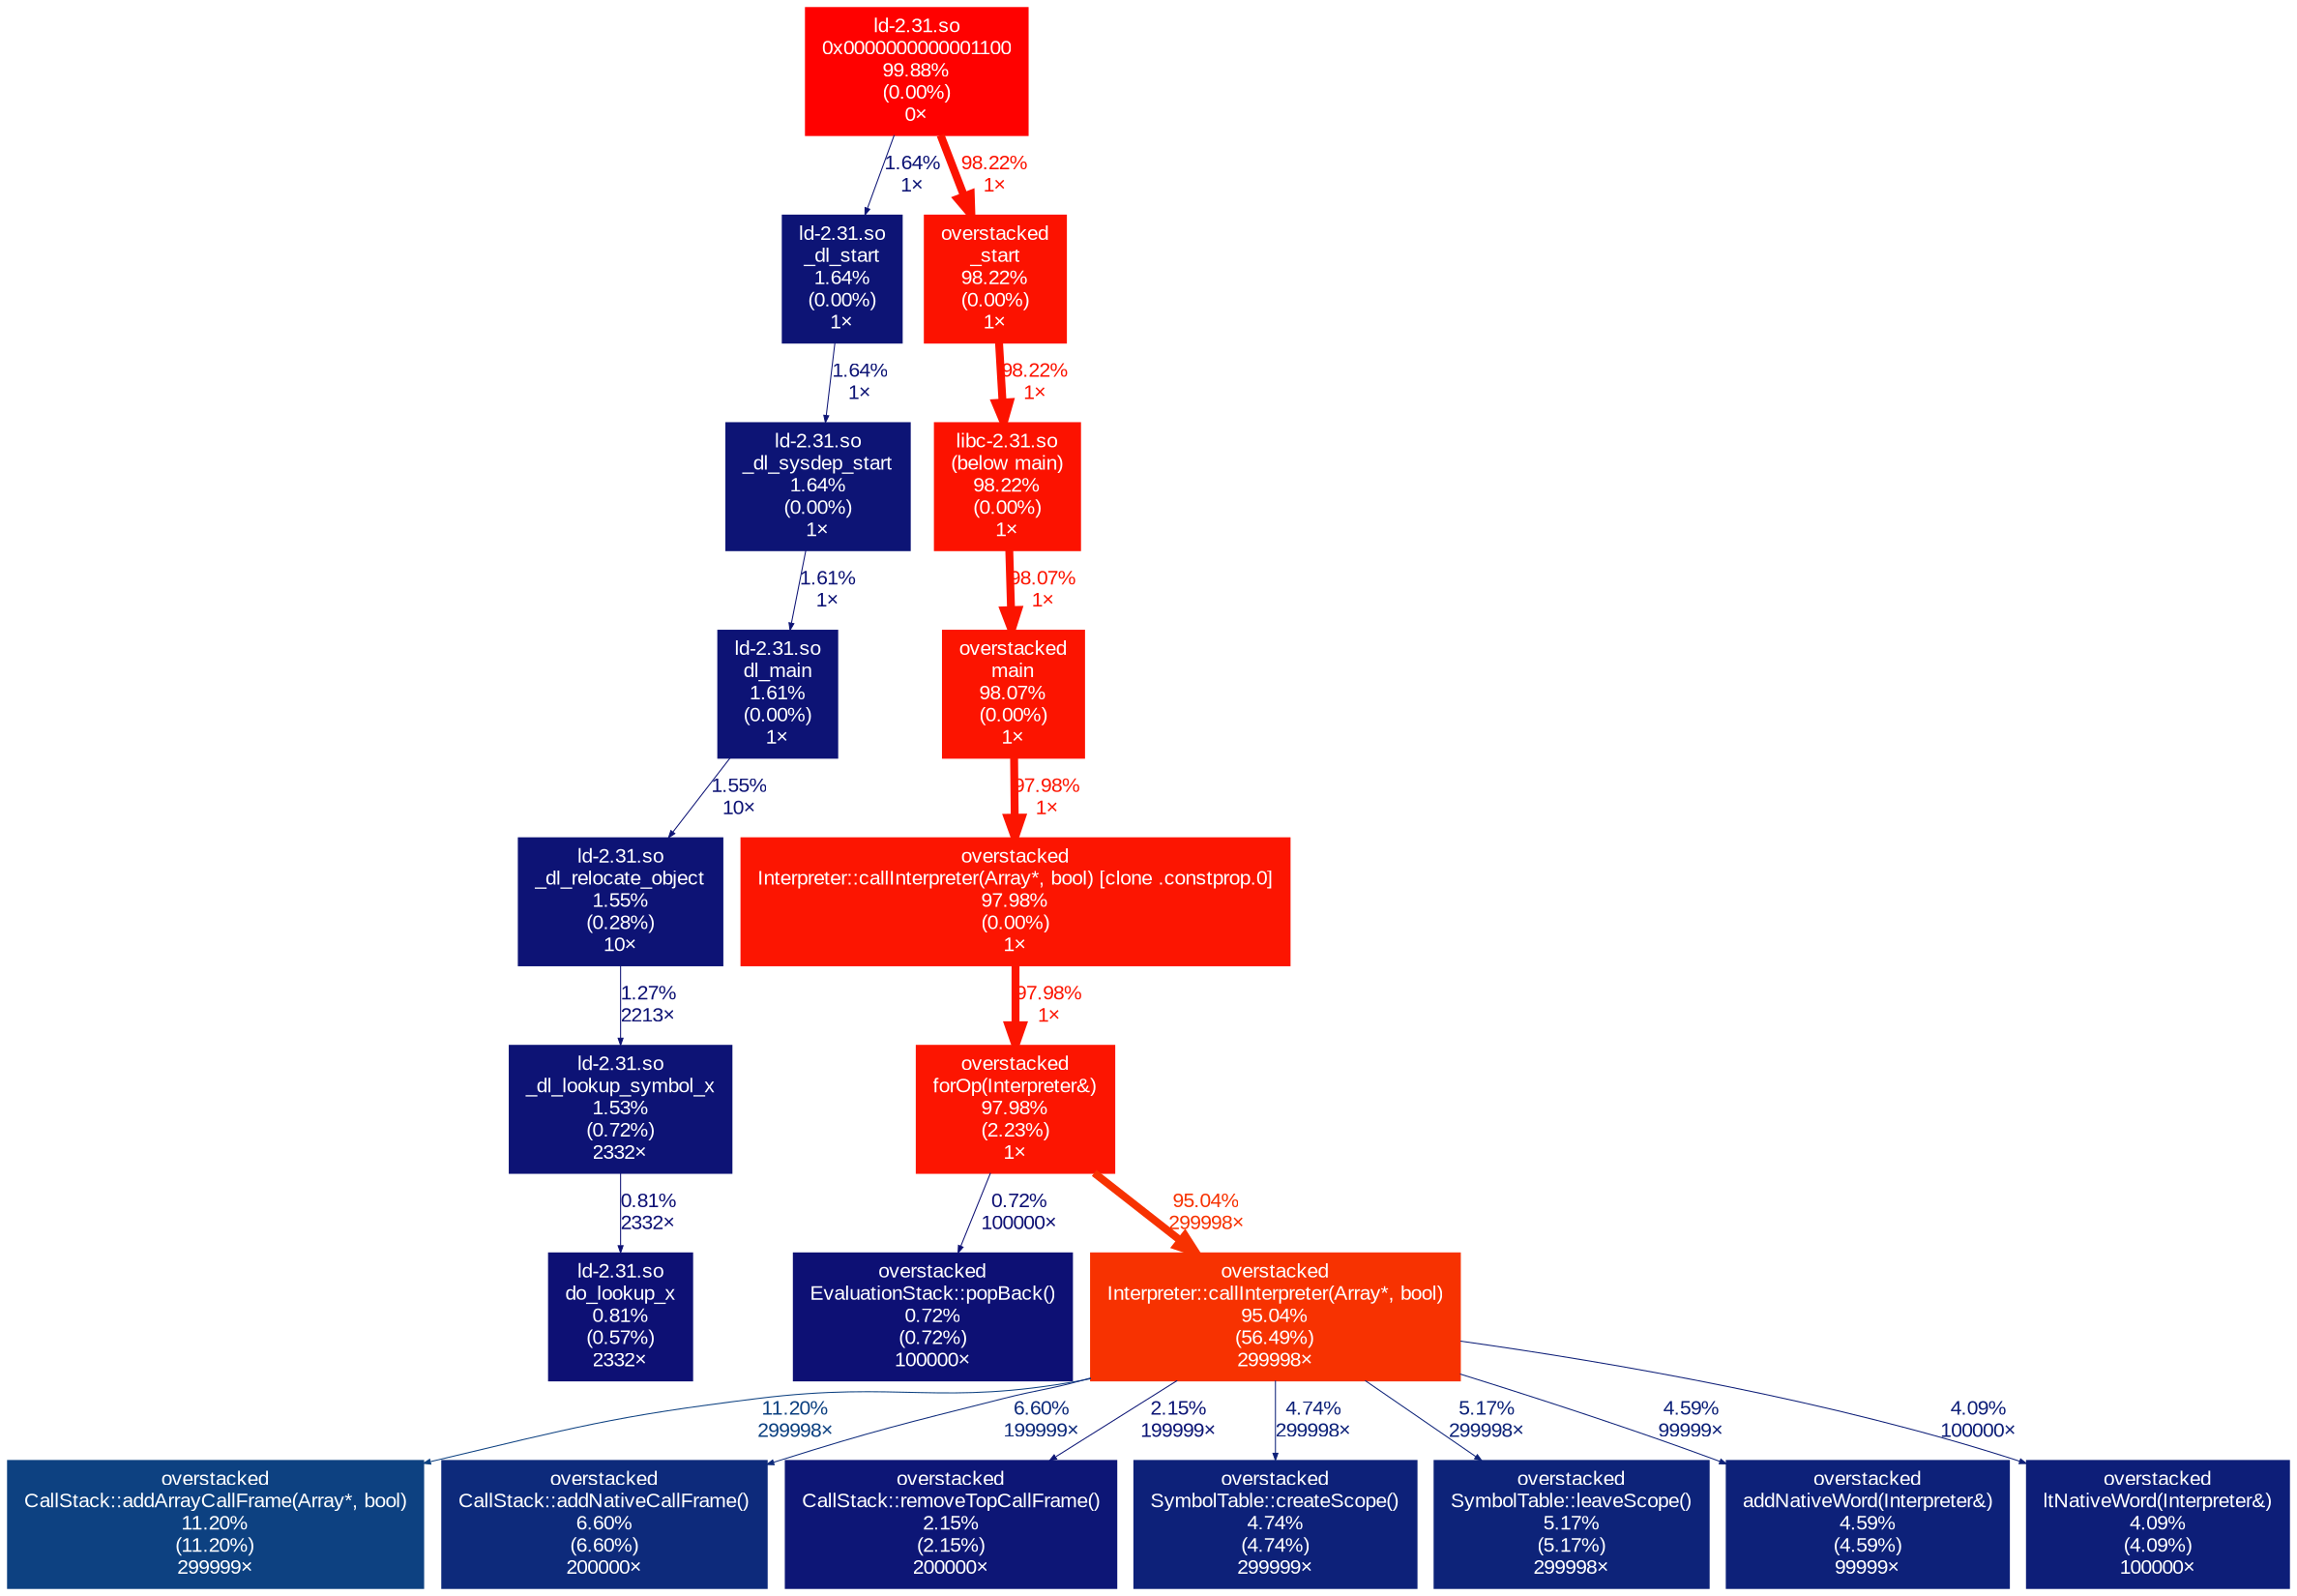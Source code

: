 digraph {
	graph [fontname=Arial, nodesep=0.125, ranksep=0.25];
	node [fontcolor=white, fontname=Arial, height=0, shape=box, style=filled, width=0];
	edge [fontname=Arial];
	"(below main)" [color="#fc1200", fontcolor="#ffffff", fontsize="10.00", label="libc-2.31.so\n(below main)\n98.22%\n(0.00%)\n1×"];
	"(below main)" -> main [arrowsize="0.99", color="#fc1400", fontcolor="#fc1400", fontsize="10.00", label="98.07%\n1×", labeldistance="3.92", penwidth="3.92"];
	"0x0000000000001100" [color="#ff0100", fontcolor="#ffffff", fontsize="10.00", label="ld-2.31.so\n0x0000000000001100\n99.88%\n(0.00%)\n0×"];
	"0x0000000000001100" -> "_dl_start" [arrowsize="0.35", color="#0d1475", fontcolor="#0d1475", fontsize="10.00", label="1.64%\n1×", labeldistance="0.50", penwidth="0.50"];
	"0x0000000000001100" -> "_start" [arrowsize="0.99", color="#fc1200", fontcolor="#fc1200", fontsize="10.00", label="98.22%\n1×", labeldistance="3.93", penwidth="3.93"];
	"CallStack::addArrayCallFrame(Array*, bool)" [color="#0d4181", fontcolor="#ffffff", fontsize="10.00", label="overstacked\nCallStack::addArrayCallFrame(Array*, bool)\n11.20%\n(11.20%)\n299999×"];
	"CallStack::addNativeCallFrame()" [color="#0d2a7b", fontcolor="#ffffff", fontsize="10.00", label="overstacked\nCallStack::addNativeCallFrame()\n6.60%\n(6.60%)\n200000×"];
	"CallStack::removeTopCallFrame()" [color="#0d1676", fontcolor="#ffffff", fontsize="10.00", label="overstacked\nCallStack::removeTopCallFrame()\n2.15%\n(2.15%)\n200000×"];
	"EvaluationStack::popBack()" [color="#0d1074", fontcolor="#ffffff", fontsize="10.00", label="overstacked\nEvaluationStack::popBack()\n0.72%\n(0.72%)\n100000×"];
	"Interpreter::callInterpreter(Array*, bool)" [color="#f73201", fontcolor="#ffffff", fontsize="10.00", label="overstacked\nInterpreter::callInterpreter(Array*, bool)\n95.04%\n(56.49%)\n299998×"];
	"Interpreter::callInterpreter(Array*, bool)" -> "CallStack::addArrayCallFrame(Array*, bool)" [arrowsize="0.35", color="#0d4181", fontcolor="#0d4181", fontsize="10.00", label="11.20%\n299998×", labeldistance="0.50", penwidth="0.50"];
	"Interpreter::callInterpreter(Array*, bool)" -> "CallStack::addNativeCallFrame()" [arrowsize="0.35", color="#0d2a7b", fontcolor="#0d2a7b", fontsize="10.00", label="6.60%\n199999×", labeldistance="0.50", penwidth="0.50"];
	"Interpreter::callInterpreter(Array*, bool)" -> "CallStack::removeTopCallFrame()" [arrowsize="0.35", color="#0d1676", fontcolor="#0d1676", fontsize="10.00", label="2.15%\n199999×", labeldistance="0.50", penwidth="0.50"];
	"Interpreter::callInterpreter(Array*, bool)" -> "SymbolTable::createScope()" [arrowsize="0.35", color="#0d2179", fontcolor="#0d2179", fontsize="10.00", label="4.74%\n299998×", labeldistance="0.50", penwidth="0.50"];
	"Interpreter::callInterpreter(Array*, bool)" -> "SymbolTable::leaveScope()" [arrowsize="0.35", color="#0d2379", fontcolor="#0d2379", fontsize="10.00", label="5.17%\n299998×", labeldistance="0.50", penwidth="0.50"];
	"Interpreter::callInterpreter(Array*, bool)" -> "addNativeWord(Interpreter&)" [arrowsize="0.35", color="#0d2179", fontcolor="#0d2179", fontsize="10.00", label="4.59%\n99999×", labeldistance="0.50", penwidth="0.50"];
	"Interpreter::callInterpreter(Array*, bool)" -> "ltNativeWord(Interpreter&)" [arrowsize="0.35", color="#0d1e78", fontcolor="#0d1e78", fontsize="10.00", label="4.09%\n100000×", labeldistance="0.50", penwidth="0.50"];
	"Interpreter::callInterpreter(Array*, bool) [clone .constprop.0]" [color="#fc1501", fontcolor="#ffffff", fontsize="10.00", label="overstacked\nInterpreter::callInterpreter(Array*, bool) [clone .constprop.0]\n97.98%\n(0.00%)\n1×"];
	"Interpreter::callInterpreter(Array*, bool) [clone .constprop.0]" -> "forOp(Interpreter&)" [arrowsize="0.99", color="#fc1501", fontcolor="#fc1501", fontsize="10.00", label="97.98%\n1×", labeldistance="3.92", penwidth="3.92"];
	"SymbolTable::createScope()" [color="#0d2179", fontcolor="#ffffff", fontsize="10.00", label="overstacked\nSymbolTable::createScope()\n4.74%\n(4.74%)\n299999×"];
	"SymbolTable::leaveScope()" [color="#0d2379", fontcolor="#ffffff", fontsize="10.00", label="overstacked\nSymbolTable::leaveScope()\n5.17%\n(5.17%)\n299998×"];
	"_dl_lookup_symbol_x" [color="#0d1375", fontcolor="#ffffff", fontsize="10.00", label="ld-2.31.so\n_dl_lookup_symbol_x\n1.53%\n(0.72%)\n2332×"];
	"_dl_lookup_symbol_x" -> "do_lookup_x" [arrowsize="0.35", color="#0d1074", fontcolor="#0d1074", fontsize="10.00", label="0.81%\n2332×", labeldistance="0.50", penwidth="0.50"];
	"_dl_relocate_object" [color="#0d1375", fontcolor="#ffffff", fontsize="10.00", label="ld-2.31.so\n_dl_relocate_object\n1.55%\n(0.28%)\n10×"];
	"_dl_relocate_object" -> "_dl_lookup_symbol_x" [arrowsize="0.35", color="#0d1274", fontcolor="#0d1274", fontsize="10.00", label="1.27%\n2213×", labeldistance="0.50", penwidth="0.50"];
	"_dl_start" [color="#0d1475", fontcolor="#ffffff", fontsize="10.00", label="ld-2.31.so\n_dl_start\n1.64%\n(0.00%)\n1×"];
	"_dl_start" -> "_dl_sysdep_start" [arrowsize="0.35", color="#0d1475", fontcolor="#0d1475", fontsize="10.00", label="1.64%\n1×", labeldistance="0.50", penwidth="0.50"];
	"_dl_sysdep_start" [color="#0d1475", fontcolor="#ffffff", fontsize="10.00", label="ld-2.31.so\n_dl_sysdep_start\n1.64%\n(0.00%)\n1×"];
	"_dl_sysdep_start" -> "dl_main" [arrowsize="0.35", color="#0d1375", fontcolor="#0d1375", fontsize="10.00", label="1.61%\n1×", labeldistance="0.50", penwidth="0.50"];
	"_start" [color="#fc1200", fontcolor="#ffffff", fontsize="10.00", label="overstacked\n_start\n98.22%\n(0.00%)\n1×"];
	"_start" -> "(below main)" [arrowsize="0.99", color="#fc1200", fontcolor="#fc1200", fontsize="10.00", label="98.22%\n1×", labeldistance="3.93", penwidth="3.93"];
	"addNativeWord(Interpreter&)" [color="#0d2179", fontcolor="#ffffff", fontsize="10.00", label="overstacked\naddNativeWord(Interpreter&)\n4.59%\n(4.59%)\n99999×"];
	"dl_main" [color="#0d1375", fontcolor="#ffffff", fontsize="10.00", label="ld-2.31.so\ndl_main\n1.61%\n(0.00%)\n1×"];
	"dl_main" -> "_dl_relocate_object" [arrowsize="0.35", color="#0d1375", fontcolor="#0d1375", fontsize="10.00", label="1.55%\n10×", labeldistance="0.50", penwidth="0.50"];
	"do_lookup_x" [color="#0d1074", fontcolor="#ffffff", fontsize="10.00", label="ld-2.31.so\ndo_lookup_x\n0.81%\n(0.57%)\n2332×"];
	"forOp(Interpreter&)" [color="#fc1501", fontcolor="#ffffff", fontsize="10.00", label="overstacked\nforOp(Interpreter&)\n97.98%\n(2.23%)\n1×"];
	"forOp(Interpreter&)" -> "EvaluationStack::popBack()" [arrowsize="0.35", color="#0d1074", fontcolor="#0d1074", fontsize="10.00", label="0.72%\n100000×", labeldistance="0.50", penwidth="0.50"];
	"forOp(Interpreter&)" -> "Interpreter::callInterpreter(Array*, bool)" [arrowsize="0.97", color="#f73201", fontcolor="#f73201", fontsize="10.00", label="95.04%\n299998×", labeldistance="3.80", penwidth="3.80"];
	"ltNativeWord(Interpreter&)" [color="#0d1e78", fontcolor="#ffffff", fontsize="10.00", label="overstacked\nltNativeWord(Interpreter&)\n4.09%\n(4.09%)\n100000×"];
	main [color="#fc1400", fontcolor="#ffffff", fontsize="10.00", label="overstacked\nmain\n98.07%\n(0.00%)\n1×"];
	main -> "Interpreter::callInterpreter(Array*, bool) [clone .constprop.0]" [arrowsize="0.99", color="#fc1501", fontcolor="#fc1501", fontsize="10.00", label="97.98%\n1×", labeldistance="3.92", penwidth="3.92"];
}

